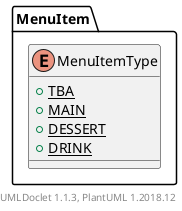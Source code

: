 @startuml

    enum MenuItem.MenuItemType [[../sg/edu/ntu/scse/cz2002/objects/menuitem/MenuItem.MenuItemType.html]] {
        {static} +TBA
        {static} +MAIN
        {static} +DESSERT
        {static} +DRINK
    }


    center footer UMLDoclet 1.1.3, PlantUML 1.2018.12
@enduml
